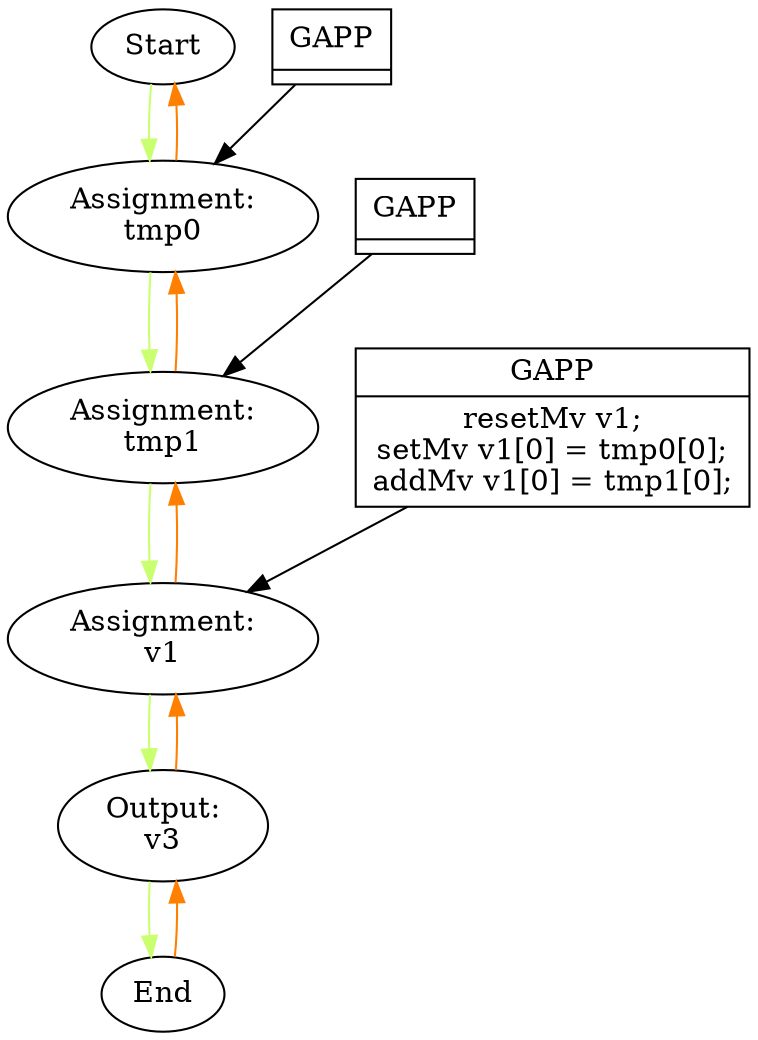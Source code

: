 digraph {
	node1 [label="Start"];
	node1 -> node2 [color="darkolivegreen1"];
	node2 [label="Assignment:\ntmp0"];
	node2 -> node1 [color="darkorange1"];
	node2 -> node3 [color="darkolivegreen1"];
	node2_1 [label="{GAPP | resetMv tmp0;\nresetMv tmp1;\nassignMv tmp1[1] = [1.0];\nsetVector tmp2 = x1[0];\nsetVector tmp3 = tmp1[1];\ndotVectors tmp0[1] = <tmp2,tmp3>;\n}", shape="record"];
	node2_1 -> node2;
	node3 [label="Assignment:\ntmp1"];
	node3 -> node2 [color="darkorange1"];
	node3 -> node4 [color="darkolivegreen1"];
	node3_1 [label="{GAPP | resetMv tmp1;\nresetMv tmp4;\nassignMv tmp4[2] = [1.0];\nsetVector tmp5 = y1[0];\nsetVector tmp6 = tmp4[2];\ndotVectors tmp1[2] = <tmp5,tmp6>;\n}", shape="record"];
	node3_1 -> node3;
	node4 [label="Assignment:\nv1"];
	node4 -> node3 [color="darkorange1"];
	node4 -> node5 [color="darkolivegreen1"];
	node4_1 [label="{GAPP | resetMv v1;\nsetMv v1[0] = tmp0[0];\naddMv v1[0] = tmp1[0];\n}", shape="record"];
	node4_1 -> node4;
	node5 [label="Output:\nv3"];
	node5 -> node4 [color="darkorange1"];
	node5 -> node6 [color="darkolivegreen1"];
	node6 [label="End"];
	node6 -> node5 [color="darkorange1"];
}
